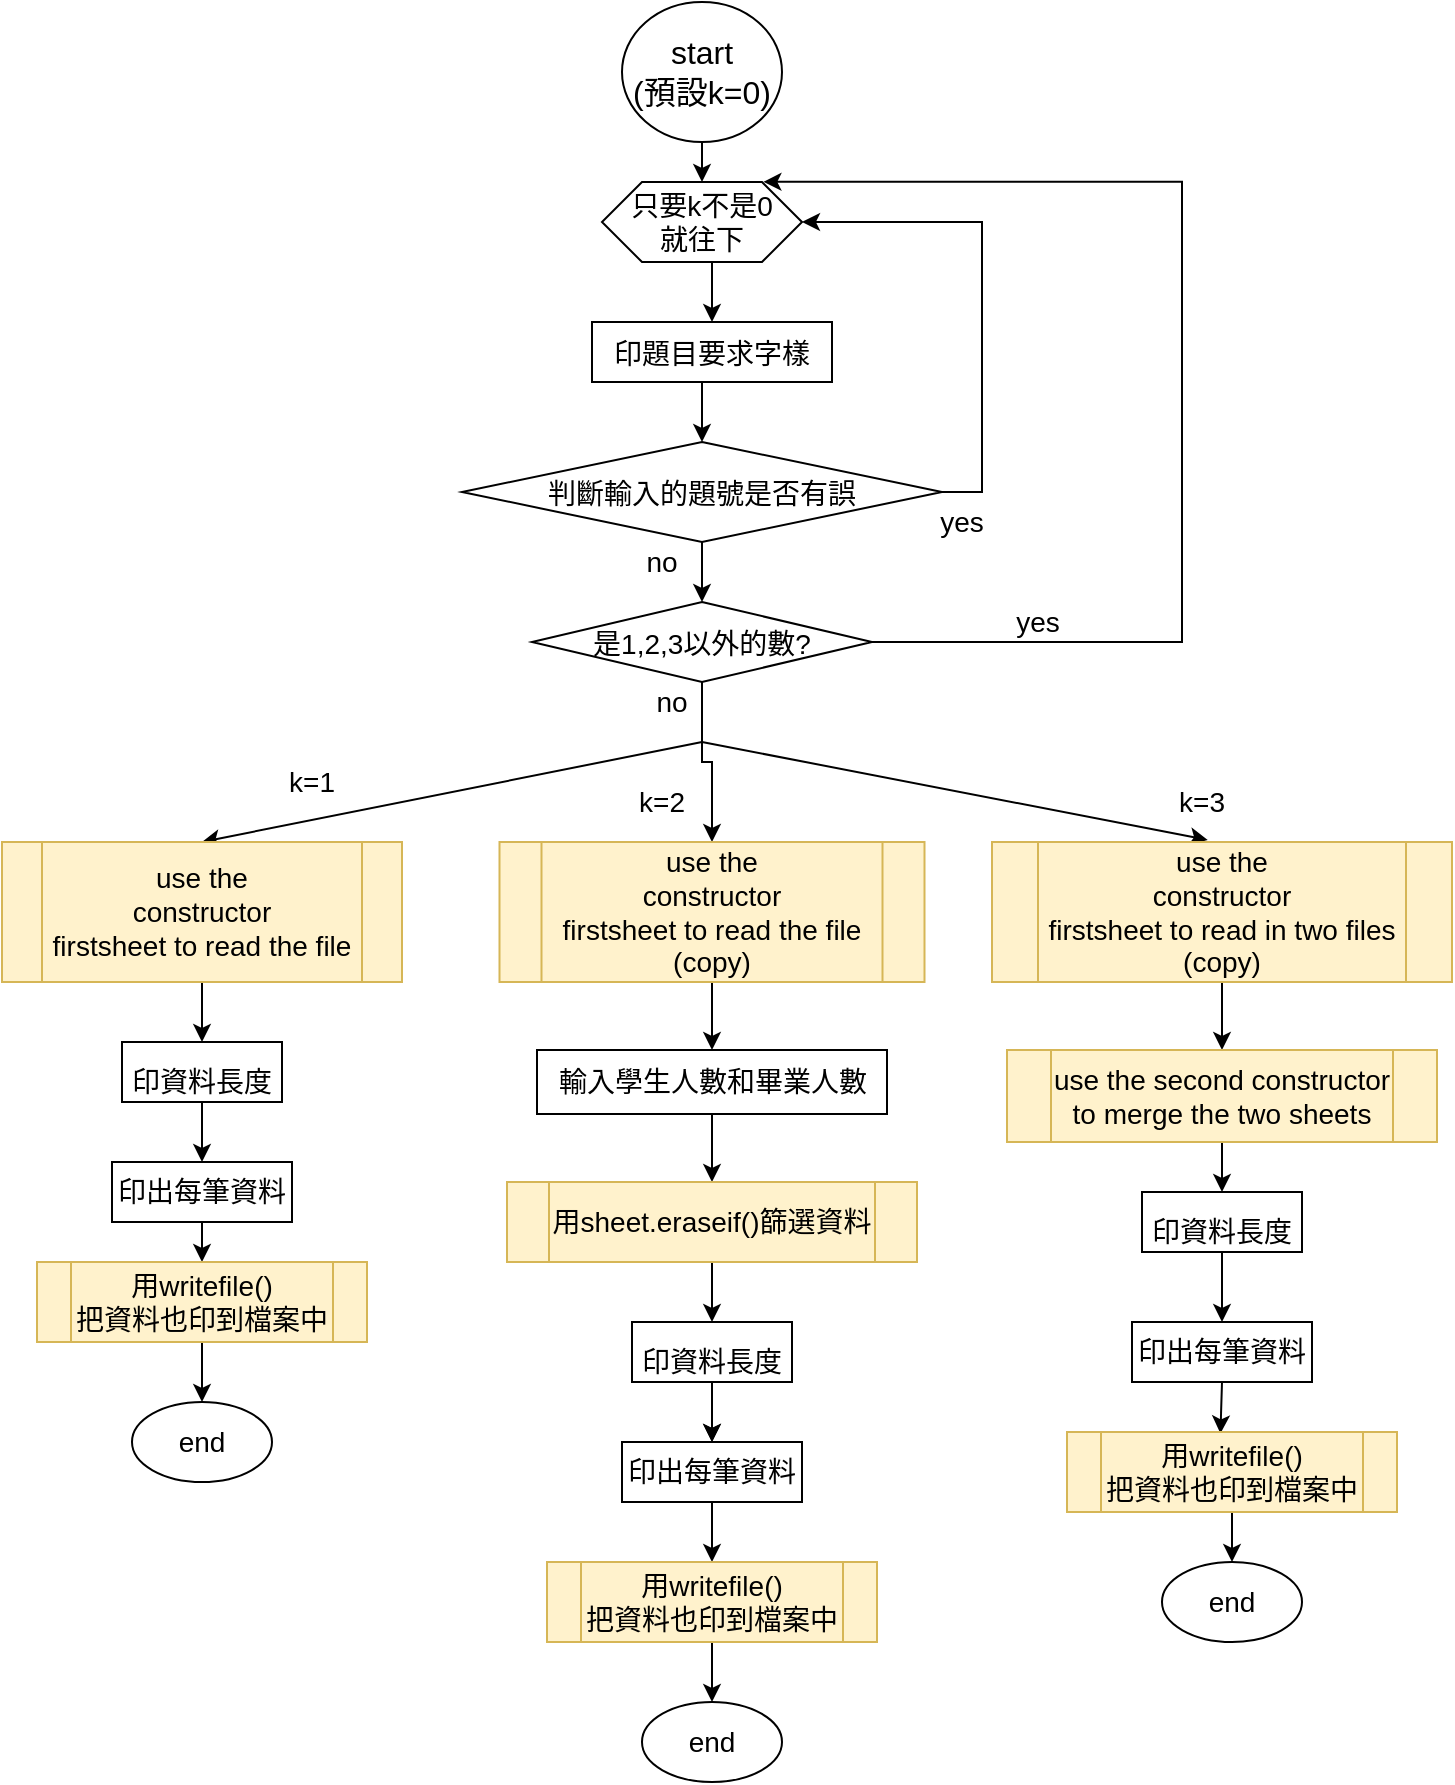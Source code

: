 <mxfile version="20.3.6" type="google" pages="7"><diagram id="mCp0zuJ15sqkgwCZ3u7X" name="main"><mxGraphModel grid="1" page="1" gridSize="10" guides="1" tooltips="1" connect="1" arrows="1" fold="1" pageScale="1" pageWidth="850" pageHeight="1100" math="0" shadow="0"><root><mxCell id="0"/><mxCell id="1" parent="0"/><mxCell id="PNB-0ZN8wd65WyBUPFfP-17" style="edgeStyle=orthogonalEdgeStyle;rounded=0;orthogonalLoop=1;jettySize=auto;html=1;exitX=0.5;exitY=1;exitDx=0;exitDy=0;entryX=0.5;entryY=0;entryDx=0;entryDy=0;fontSize=50;" edge="1" parent="1" source="mwildp50w9rq6-8auq15-1" target="8PyNJQvPL47moxJBT4S6-7"><mxGeometry relative="1" as="geometry"/></mxCell><mxCell id="mwildp50w9rq6-8auq15-1" value="&lt;font style=&quot;font-size: 16px;&quot;&gt;start&lt;br&gt;(預設k=0)&lt;br&gt;&lt;/font&gt;" style="ellipse;whiteSpace=wrap;html=1;" parent="1" vertex="1"><mxGeometry x="350" y="10" width="80" height="70" as="geometry"/></mxCell><mxCell id="PNB-0ZN8wd65WyBUPFfP-19" style="edgeStyle=orthogonalEdgeStyle;rounded=0;orthogonalLoop=1;jettySize=auto;html=1;exitX=0.5;exitY=1;exitDx=0;exitDy=0;entryX=0.5;entryY=0;entryDx=0;entryDy=0;fontSize=50;" edge="1" parent="1" source="8PyNJQvPL47moxJBT4S6-2" target="8PyNJQvPL47moxJBT4S6-3"><mxGeometry relative="1" as="geometry"/></mxCell><mxCell id="8PyNJQvPL47moxJBT4S6-2" value="&lt;font style=&quot;font-size: 14px;&quot;&gt;印題目要求字樣&lt;/font&gt;" style="rounded=0;whiteSpace=wrap;html=1;fontSize=16;" parent="1" vertex="1"><mxGeometry x="335" y="170" width="120" height="30" as="geometry"/></mxCell><mxCell id="PNB-0ZN8wd65WyBUPFfP-20" style="edgeStyle=orthogonalEdgeStyle;rounded=0;orthogonalLoop=1;jettySize=auto;html=1;exitX=0.5;exitY=1;exitDx=0;exitDy=0;entryX=0.5;entryY=0;entryDx=0;entryDy=0;fontSize=50;" edge="1" parent="1" source="8PyNJQvPL47moxJBT4S6-3" target="8PyNJQvPL47moxJBT4S6-6"><mxGeometry relative="1" as="geometry"/></mxCell><mxCell id="PNB-0ZN8wd65WyBUPFfP-38" style="edgeStyle=orthogonalEdgeStyle;rounded=0;orthogonalLoop=1;jettySize=auto;html=1;exitX=1;exitY=0.5;exitDx=0;exitDy=0;entryX=1;entryY=0.5;entryDx=0;entryDy=0;fontSize=14;" edge="1" parent="1" source="8PyNJQvPL47moxJBT4S6-3" target="8PyNJQvPL47moxJBT4S6-7"><mxGeometry relative="1" as="geometry"/></mxCell><mxCell id="8PyNJQvPL47moxJBT4S6-3" value="&lt;font style=&quot;font-size: 14px;&quot;&gt;判斷輸入的題號是否有誤&lt;/font&gt;" style="rhombus;whiteSpace=wrap;html=1;fontSize=16;" parent="1" vertex="1"><mxGeometry x="270" y="230" width="240" height="50" as="geometry"/></mxCell><mxCell id="PNB-0ZN8wd65WyBUPFfP-13" style="edgeStyle=orthogonalEdgeStyle;rounded=0;orthogonalLoop=1;jettySize=auto;html=1;exitX=0.5;exitY=1;exitDx=0;exitDy=0;entryX=0.5;entryY=0;entryDx=0;entryDy=0;fontSize=50;" edge="1" parent="1" source="8PyNJQvPL47moxJBT4S6-6" target="PNB-0ZN8wd65WyBUPFfP-4"><mxGeometry relative="1" as="geometry"/></mxCell><mxCell id="8PyNJQvPL47moxJBT4S6-6" value="&lt;font style=&quot;font-size: 14px;&quot;&gt;是1,2,3以外的數?&lt;/font&gt;" style="rhombus;whiteSpace=wrap;html=1;fontSize=16;" parent="1" vertex="1"><mxGeometry x="305" y="310" width="170" height="40" as="geometry"/></mxCell><mxCell id="PNB-0ZN8wd65WyBUPFfP-18" style="edgeStyle=orthogonalEdgeStyle;rounded=0;orthogonalLoop=1;jettySize=auto;html=1;exitX=0.5;exitY=1;exitDx=0;exitDy=0;entryX=0.5;entryY=0;entryDx=0;entryDy=0;fontSize=50;" edge="1" parent="1" source="8PyNJQvPL47moxJBT4S6-7" target="8PyNJQvPL47moxJBT4S6-2"><mxGeometry relative="1" as="geometry"/></mxCell><mxCell id="8PyNJQvPL47moxJBT4S6-7" value="只要k不是0&lt;br&gt;就往下" style="shape=hexagon;perimeter=hexagonPerimeter2;whiteSpace=wrap;html=1;fixedSize=1;fontSize=14;" parent="1" vertex="1"><mxGeometry x="340" y="100" width="100" height="40" as="geometry"/></mxCell><mxCell id="8PyNJQvPL47moxJBT4S6-13" style="edgeStyle=orthogonalEdgeStyle;rounded=0;orthogonalLoop=1;jettySize=auto;html=1;exitX=0.75;exitY=0;exitDx=0;exitDy=0;fontSize=14;entryX=0.807;entryY=-0.002;entryDx=0;entryDy=0;entryPerimeter=0;" parent="1" edge="1" target="8PyNJQvPL47moxJBT4S6-7"><mxGeometry relative="1" as="geometry"><mxPoint x="420" y="200" as="targetPoint"/><Array as="points"><mxPoint x="630" y="330"/><mxPoint x="630" y="100"/></Array><mxPoint x="625" y="330" as="sourcePoint"/></mxGeometry></mxCell><mxCell id="8PyNJQvPL47moxJBT4S6-15" value="" style="endArrow=classic;html=1;rounded=0;fontSize=14;entryX=0.5;entryY=0;entryDx=0;entryDy=0;" parent="1" edge="1" target="8PyNJQvPL47moxJBT4S6-22"><mxGeometry width="50" height="50" relative="1" as="geometry"><mxPoint x="390" y="380" as="sourcePoint"/><mxPoint x="302.5" y="460" as="targetPoint"/></mxGeometry></mxCell><mxCell id="8PyNJQvPL47moxJBT4S6-16" value="" style="endArrow=classic;html=1;rounded=0;fontSize=14;entryX=0.469;entryY=-0.015;entryDx=0;entryDy=0;entryPerimeter=0;" parent="1" edge="1" target="PNB-0ZN8wd65WyBUPFfP-7"><mxGeometry width="50" height="50" relative="1" as="geometry"><mxPoint x="390" y="380" as="sourcePoint"/><mxPoint x="652.5" y="470" as="targetPoint"/></mxGeometry></mxCell><mxCell id="8PyNJQvPL47moxJBT4S6-17" value="k=1" style="text;html=1;strokeColor=none;fillColor=none;align=center;verticalAlign=middle;whiteSpace=wrap;rounded=0;fontSize=14;" parent="1" vertex="1"><mxGeometry x="180" y="390" width="30" height="20" as="geometry"/></mxCell><mxCell id="8PyNJQvPL47moxJBT4S6-20" value="k=3" style="text;html=1;strokeColor=none;fillColor=none;align=center;verticalAlign=middle;whiteSpace=wrap;rounded=0;fontSize=14;" parent="1" vertex="1"><mxGeometry x="625" y="400" width="30" height="20" as="geometry"/></mxCell><mxCell id="PNB-0ZN8wd65WyBUPFfP-21" style="edgeStyle=orthogonalEdgeStyle;rounded=0;orthogonalLoop=1;jettySize=auto;html=1;exitX=0.5;exitY=1;exitDx=0;exitDy=0;entryX=0.5;entryY=0;entryDx=0;entryDy=0;fontSize=50;" edge="1" parent="1" source="8PyNJQvPL47moxJBT4S6-22" target="PNB-0ZN8wd65WyBUPFfP-1"><mxGeometry relative="1" as="geometry"/></mxCell><mxCell id="8PyNJQvPL47moxJBT4S6-22" value="use the&lt;br&gt;constructor &lt;br&gt;firstsheet to read the file" style="shape=process;whiteSpace=wrap;html=1;backgroundOutline=1;fontSize=14;fillColor=#fff2cc;strokeColor=#d6b656;" parent="1" vertex="1"><mxGeometry x="40" y="430" width="200" height="70" as="geometry"/></mxCell><mxCell id="PNB-0ZN8wd65WyBUPFfP-22" style="edgeStyle=orthogonalEdgeStyle;rounded=0;orthogonalLoop=1;jettySize=auto;html=1;exitX=0.5;exitY=1;exitDx=0;exitDy=0;entryX=0.5;entryY=0;entryDx=0;entryDy=0;fontSize=50;" edge="1" parent="1" source="PNB-0ZN8wd65WyBUPFfP-1" target="PNB-0ZN8wd65WyBUPFfP-2"><mxGeometry relative="1" as="geometry"/></mxCell><mxCell id="PNB-0ZN8wd65WyBUPFfP-1" value="&lt;font style=&quot;font-size: 14px;&quot;&gt;印資料長度&lt;/font&gt;" style="rounded=0;whiteSpace=wrap;html=1;fontSize=25;" vertex="1" parent="1"><mxGeometry x="100" y="530" width="80" height="30" as="geometry"/></mxCell><mxCell id="bTyfZgK08s_5a6Bqfrej-9" style="edgeStyle=orthogonalEdgeStyle;rounded=0;orthogonalLoop=1;jettySize=auto;html=1;exitX=0.5;exitY=1;exitDx=0;exitDy=0;entryX=0.5;entryY=0;entryDx=0;entryDy=0;fontSize=14;" edge="1" parent="1" source="PNB-0ZN8wd65WyBUPFfP-2" target="bTyfZgK08s_5a6Bqfrej-2"><mxGeometry relative="1" as="geometry"/></mxCell><mxCell id="PNB-0ZN8wd65WyBUPFfP-2" value="印出每筆資料" style="rounded=0;whiteSpace=wrap;html=1;fontSize=14;" vertex="1" parent="1"><mxGeometry x="95" y="590" width="90" height="30" as="geometry"/></mxCell><mxCell id="PNB-0ZN8wd65WyBUPFfP-24" style="edgeStyle=orthogonalEdgeStyle;rounded=0;orthogonalLoop=1;jettySize=auto;html=1;exitX=0.5;exitY=1;exitDx=0;exitDy=0;fontSize=50;" edge="1" parent="1" source="PNB-0ZN8wd65WyBUPFfP-4" target="PNB-0ZN8wd65WyBUPFfP-5"><mxGeometry relative="1" as="geometry"/></mxCell><mxCell id="PNB-0ZN8wd65WyBUPFfP-4" value="use the&lt;br&gt;constructor &lt;br&gt;firstsheet to read the file&lt;br&gt;(copy)" style="shape=process;whiteSpace=wrap;html=1;backgroundOutline=1;fontSize=14;fillColor=#fff2cc;strokeColor=#d6b656;" vertex="1" parent="1"><mxGeometry x="288.75" y="430" width="212.5" height="70" as="geometry"/></mxCell><mxCell id="PNB-0ZN8wd65WyBUPFfP-25" style="edgeStyle=orthogonalEdgeStyle;rounded=0;orthogonalLoop=1;jettySize=auto;html=1;exitX=0.5;exitY=1;exitDx=0;exitDy=0;entryX=0.5;entryY=0;entryDx=0;entryDy=0;fontSize=50;" edge="1" parent="1" source="PNB-0ZN8wd65WyBUPFfP-5" target="PNB-0ZN8wd65WyBUPFfP-6"><mxGeometry relative="1" as="geometry"/></mxCell><mxCell id="PNB-0ZN8wd65WyBUPFfP-5" value="輸入學生人數和畢業人數" style="rounded=0;whiteSpace=wrap;html=1;fontSize=14;" vertex="1" parent="1"><mxGeometry x="307.5" y="534" width="175" height="32" as="geometry"/></mxCell><mxCell id="PNB-0ZN8wd65WyBUPFfP-26" style="edgeStyle=orthogonalEdgeStyle;rounded=0;orthogonalLoop=1;jettySize=auto;html=1;exitX=0.5;exitY=1;exitDx=0;exitDy=0;entryX=0.5;entryY=0;entryDx=0;entryDy=0;fontSize=50;" edge="1" parent="1" source="PNB-0ZN8wd65WyBUPFfP-6" target="PNB-0ZN8wd65WyBUPFfP-8"><mxGeometry relative="1" as="geometry"/></mxCell><mxCell id="PNB-0ZN8wd65WyBUPFfP-6" value="用sheet.eraseif()篩選資料" style="shape=process;whiteSpace=wrap;html=1;backgroundOutline=1;fontSize=14;fillColor=#fff2cc;strokeColor=#d6b656;" vertex="1" parent="1"><mxGeometry x="292.5" y="600" width="205" height="40" as="geometry"/></mxCell><mxCell id="PNB-0ZN8wd65WyBUPFfP-28" style="edgeStyle=orthogonalEdgeStyle;rounded=0;orthogonalLoop=1;jettySize=auto;html=1;exitX=0.5;exitY=1;exitDx=0;exitDy=0;fontSize=50;" edge="1" parent="1" source="PNB-0ZN8wd65WyBUPFfP-7" target="PNB-0ZN8wd65WyBUPFfP-10"><mxGeometry relative="1" as="geometry"/></mxCell><mxCell id="PNB-0ZN8wd65WyBUPFfP-7" value="use the&lt;br&gt;constructor &lt;br&gt;firstsheet to read in two files&lt;br&gt;(copy)" style="shape=process;whiteSpace=wrap;html=1;backgroundOutline=1;fontSize=14;fillColor=#fff2cc;strokeColor=#d6b656;" vertex="1" parent="1"><mxGeometry x="535" y="430" width="230" height="70" as="geometry"/></mxCell><mxCell id="PNB-0ZN8wd65WyBUPFfP-27" style="edgeStyle=orthogonalEdgeStyle;rounded=0;orthogonalLoop=1;jettySize=auto;html=1;exitX=0.5;exitY=1;exitDx=0;exitDy=0;entryX=0.5;entryY=0;entryDx=0;entryDy=0;fontSize=50;" edge="1" parent="1" source="PNB-0ZN8wd65WyBUPFfP-8" target="PNB-0ZN8wd65WyBUPFfP-9"><mxGeometry relative="1" as="geometry"/></mxCell><mxCell id="PNB-0ZN8wd65WyBUPFfP-31" style="edgeStyle=orthogonalEdgeStyle;rounded=0;orthogonalLoop=1;jettySize=auto;html=1;entryX=0.5;entryY=0;entryDx=0;entryDy=0;fontSize=50;" edge="1" parent="1" source="PNB-0ZN8wd65WyBUPFfP-8" target="PNB-0ZN8wd65WyBUPFfP-9"><mxGeometry relative="1" as="geometry"/></mxCell><mxCell id="PNB-0ZN8wd65WyBUPFfP-8" value="&lt;font style=&quot;font-size: 14px;&quot;&gt;印資料長度&lt;/font&gt;" style="rounded=0;whiteSpace=wrap;html=1;fontSize=25;" vertex="1" parent="1"><mxGeometry x="355" y="670" width="80" height="30" as="geometry"/></mxCell><mxCell id="bTyfZgK08s_5a6Bqfrej-5" style="edgeStyle=orthogonalEdgeStyle;rounded=0;orthogonalLoop=1;jettySize=auto;html=1;exitX=0.5;exitY=1;exitDx=0;exitDy=0;entryX=0.5;entryY=0;entryDx=0;entryDy=0;fontSize=14;" edge="1" parent="1" source="PNB-0ZN8wd65WyBUPFfP-9" target="bTyfZgK08s_5a6Bqfrej-3"><mxGeometry relative="1" as="geometry"/></mxCell><mxCell id="PNB-0ZN8wd65WyBUPFfP-9" value="印出每筆資料" style="rounded=0;whiteSpace=wrap;html=1;fontSize=14;" vertex="1" parent="1"><mxGeometry x="350" y="730" width="90" height="30" as="geometry"/></mxCell><mxCell id="PNB-0ZN8wd65WyBUPFfP-29" style="edgeStyle=orthogonalEdgeStyle;rounded=0;orthogonalLoop=1;jettySize=auto;html=1;exitX=0.5;exitY=1;exitDx=0;exitDy=0;entryX=0.5;entryY=0;entryDx=0;entryDy=0;fontSize=50;" edge="1" parent="1" source="PNB-0ZN8wd65WyBUPFfP-10" target="PNB-0ZN8wd65WyBUPFfP-11"><mxGeometry relative="1" as="geometry"/></mxCell><mxCell id="PNB-0ZN8wd65WyBUPFfP-10" value="use the second constructor to merge the two sheets" style="shape=process;whiteSpace=wrap;html=1;backgroundOutline=1;fontSize=14;fillColor=#fff2cc;strokeColor=#d6b656;" vertex="1" parent="1"><mxGeometry x="542.5" y="534" width="215" height="46" as="geometry"/></mxCell><mxCell id="PNB-0ZN8wd65WyBUPFfP-30" style="edgeStyle=orthogonalEdgeStyle;rounded=0;orthogonalLoop=1;jettySize=auto;html=1;exitX=0.5;exitY=1;exitDx=0;exitDy=0;entryX=0.5;entryY=0;entryDx=0;entryDy=0;fontSize=50;" edge="1" parent="1" source="PNB-0ZN8wd65WyBUPFfP-11" target="PNB-0ZN8wd65WyBUPFfP-12"><mxGeometry relative="1" as="geometry"/></mxCell><mxCell id="PNB-0ZN8wd65WyBUPFfP-11" value="&lt;font style=&quot;font-size: 14px;&quot;&gt;印資料長度&lt;/font&gt;" style="rounded=0;whiteSpace=wrap;html=1;fontSize=25;" vertex="1" parent="1"><mxGeometry x="610" y="605" width="80" height="30" as="geometry"/></mxCell><mxCell id="bTyfZgK08s_5a6Bqfrej-8" style="edgeStyle=orthogonalEdgeStyle;rounded=0;orthogonalLoop=1;jettySize=auto;html=1;exitX=0.5;exitY=1;exitDx=0;exitDy=0;entryX=0.465;entryY=0.018;entryDx=0;entryDy=0;entryPerimeter=0;fontSize=14;" edge="1" parent="1" source="PNB-0ZN8wd65WyBUPFfP-12" target="bTyfZgK08s_5a6Bqfrej-4"><mxGeometry relative="1" as="geometry"/></mxCell><mxCell id="PNB-0ZN8wd65WyBUPFfP-12" value="印出每筆資料" style="rounded=0;whiteSpace=wrap;html=1;fontSize=14;" vertex="1" parent="1"><mxGeometry x="605" y="670" width="90" height="30" as="geometry"/></mxCell><mxCell id="PNB-0ZN8wd65WyBUPFfP-14" value="k=2" style="text;html=1;strokeColor=none;fillColor=none;align=center;verticalAlign=middle;whiteSpace=wrap;rounded=0;fontSize=14;" vertex="1" parent="1"><mxGeometry x="355" y="400" width="30" height="20" as="geometry"/></mxCell><mxCell id="PNB-0ZN8wd65WyBUPFfP-35" value="no" style="text;html=1;strokeColor=none;fillColor=none;align=center;verticalAlign=middle;whiteSpace=wrap;rounded=0;fontSize=14;" vertex="1" parent="1"><mxGeometry x="360" y="350" width="30" height="20" as="geometry"/></mxCell><mxCell id="PNB-0ZN8wd65WyBUPFfP-36" value="" style="endArrow=none;html=1;rounded=0;fontSize=14;entryX=1;entryY=0.5;entryDx=0;entryDy=0;" edge="1" parent="1" target="8PyNJQvPL47moxJBT4S6-6"><mxGeometry width="50" height="50" relative="1" as="geometry"><mxPoint x="630" y="330" as="sourcePoint"/><mxPoint x="300" y="380" as="targetPoint"/></mxGeometry></mxCell><mxCell id="PNB-0ZN8wd65WyBUPFfP-40" value="no" style="text;html=1;strokeColor=none;fillColor=none;align=center;verticalAlign=middle;whiteSpace=wrap;rounded=0;fontSize=14;" vertex="1" parent="1"><mxGeometry x="355" y="280" width="30" height="20" as="geometry"/></mxCell><mxCell id="PNB-0ZN8wd65WyBUPFfP-41" value="yes" style="text;html=1;strokeColor=none;fillColor=none;align=center;verticalAlign=middle;whiteSpace=wrap;rounded=0;fontSize=14;" vertex="1" parent="1"><mxGeometry x="505" y="260" width="30" height="20" as="geometry"/></mxCell><mxCell id="PNB-0ZN8wd65WyBUPFfP-42" value="yes" style="text;html=1;strokeColor=none;fillColor=none;align=center;verticalAlign=middle;whiteSpace=wrap;rounded=0;fontSize=14;" vertex="1" parent="1"><mxGeometry x="542.5" y="310" width="30" height="20" as="geometry"/></mxCell><mxCell id="qzQ1lldHKRQ_X_RhMs-D-4" style="edgeStyle=orthogonalEdgeStyle;rounded=0;orthogonalLoop=1;jettySize=auto;html=1;exitX=0.5;exitY=1;exitDx=0;exitDy=0;fontSize=14;" edge="1" parent="1" source="bTyfZgK08s_5a6Bqfrej-2" target="qzQ1lldHKRQ_X_RhMs-D-1"><mxGeometry relative="1" as="geometry"/></mxCell><mxCell id="bTyfZgK08s_5a6Bqfrej-2" value="用writefile()&lt;br&gt;把資料也印到檔案中" style="shape=process;whiteSpace=wrap;html=1;backgroundOutline=1;fontSize=14;fillColor=#fff2cc;strokeColor=#d6b656;" vertex="1" parent="1"><mxGeometry x="57.5" y="640" width="165" height="40" as="geometry"/></mxCell><mxCell id="qzQ1lldHKRQ_X_RhMs-D-5" style="edgeStyle=orthogonalEdgeStyle;rounded=0;orthogonalLoop=1;jettySize=auto;html=1;exitX=0.5;exitY=1;exitDx=0;exitDy=0;entryX=0.5;entryY=0;entryDx=0;entryDy=0;fontSize=14;" edge="1" parent="1" source="bTyfZgK08s_5a6Bqfrej-3" target="qzQ1lldHKRQ_X_RhMs-D-3"><mxGeometry relative="1" as="geometry"/></mxCell><mxCell id="bTyfZgK08s_5a6Bqfrej-3" value="用writefile()&lt;br&gt;把資料也印到檔案中" style="shape=process;whiteSpace=wrap;html=1;backgroundOutline=1;fontSize=14;fillColor=#fff2cc;strokeColor=#d6b656;" vertex="1" parent="1"><mxGeometry x="312.5" y="790" width="165" height="40" as="geometry"/></mxCell><mxCell id="qzQ1lldHKRQ_X_RhMs-D-6" style="edgeStyle=orthogonalEdgeStyle;rounded=0;orthogonalLoop=1;jettySize=auto;html=1;exitX=0.5;exitY=1;exitDx=0;exitDy=0;fontSize=14;" edge="1" parent="1" source="bTyfZgK08s_5a6Bqfrej-4" target="qzQ1lldHKRQ_X_RhMs-D-2"><mxGeometry relative="1" as="geometry"/></mxCell><mxCell id="bTyfZgK08s_5a6Bqfrej-4" value="用writefile()&lt;br&gt;把資料也印到檔案中" style="shape=process;whiteSpace=wrap;html=1;backgroundOutline=1;fontSize=14;fillColor=#fff2cc;strokeColor=#d6b656;" vertex="1" parent="1"><mxGeometry x="572.5" y="725" width="165" height="40" as="geometry"/></mxCell><mxCell id="qzQ1lldHKRQ_X_RhMs-D-1" value="end" style="ellipse;whiteSpace=wrap;html=1;fontSize=14;" vertex="1" parent="1"><mxGeometry x="105" y="710" width="70" height="40" as="geometry"/></mxCell><mxCell id="qzQ1lldHKRQ_X_RhMs-D-2" value="end" style="ellipse;whiteSpace=wrap;html=1;fontSize=14;" vertex="1" parent="1"><mxGeometry x="620" y="790" width="70" height="40" as="geometry"/></mxCell><mxCell id="qzQ1lldHKRQ_X_RhMs-D-3" value="end" style="ellipse;whiteSpace=wrap;html=1;fontSize=14;" vertex="1" parent="1"><mxGeometry x="360" y="860" width="70" height="40" as="geometry"/></mxCell></root></mxGraphModel></diagram><diagram id="N1-Sb-U3HjFNZ-ys5c4Q" name="sheet.eraseif"><mxGraphModel dx="1564" dy="856" grid="1" gridSize="10" guides="1" tooltips="1" connect="1" arrows="1" fold="1" page="1" pageScale="1" pageWidth="850" pageHeight="1100" math="0" shadow="0"><root><mxCell id="0"/><mxCell id="1" parent="0"/><mxCell id="kc3_SrlCCZf0ZwIslhRu-1" value="參數：&lt;br&gt;int student&lt;br&gt;int graduate" style="shape=internalStorage;whiteSpace=wrap;html=1;backgroundOutline=1;fontSize=14;fillColor=#f5f5f5;fontColor=#333333;strokeColor=#666666;" vertex="1" parent="1"><mxGeometry x="40" y="30" width="150" height="100" as="geometry"/></mxCell><mxCell id="a6HQtNsACJDFU9T2HDrz-8" style="edgeStyle=orthogonalEdgeStyle;rounded=0;orthogonalLoop=1;jettySize=auto;html=1;exitX=0.5;exitY=1;exitDx=0;exitDy=0;entryX=0.5;entryY=0;entryDx=0;entryDy=0;fontSize=14;" edge="1" parent="1" source="kc3_SrlCCZf0ZwIslhRu-2" target="a6HQtNsACJDFU9T2HDrz-1"><mxGeometry relative="1" as="geometry"/></mxCell><mxCell id="kc3_SrlCCZf0ZwIslhRu-2" value="start" style="ellipse;whiteSpace=wrap;html=1;fontSize=14;" vertex="1" parent="1"><mxGeometry x="245" y="65" width="80" height="30" as="geometry"/></mxCell><mxCell id="a6HQtNsACJDFU9T2HDrz-6" style="edgeStyle=orthogonalEdgeStyle;rounded=0;orthogonalLoop=1;jettySize=auto;html=1;exitX=0.5;exitY=1;exitDx=0;exitDy=0;entryX=0.5;entryY=0;entryDx=0;entryDy=0;fontSize=14;" edge="1" parent="1" source="a6HQtNsACJDFU9T2HDrz-1" target="a6HQtNsACJDFU9T2HDrz-3"><mxGeometry relative="1" as="geometry"/></mxCell><mxCell id="5S51jYqIGliOLzz23hUd-1" style="edgeStyle=orthogonalEdgeStyle;rounded=0;orthogonalLoop=1;jettySize=auto;html=1;exitX=1;exitY=0.5;exitDx=0;exitDy=0;fontSize=14;entryX=0;entryY=0.5;entryDx=0;entryDy=0;" edge="1" parent="1" source="a6HQtNsACJDFU9T2HDrz-1" target="5S51jYqIGliOLzz23hUd-3"><mxGeometry relative="1" as="geometry"><mxPoint x="500" y="215" as="targetPoint"/></mxGeometry></mxCell><mxCell id="FZEsptX8iE5P-cJGtmpv-4" style="edgeStyle=orthogonalEdgeStyle;rounded=0;orthogonalLoop=1;jettySize=auto;html=1;exitX=0.375;exitY=1;exitDx=0;exitDy=0;fontSize=14;" edge="1" parent="1" source="a6HQtNsACJDFU9T2HDrz-1"><mxGeometry relative="1" as="geometry"><mxPoint x="130" y="420" as="targetPoint"/></mxGeometry></mxCell><mxCell id="a6HQtNsACJDFU9T2HDrz-1" value="依序讀departmentvec，&lt;br&gt;這一個departmentvec中,&lt;br&gt;若&lt;br&gt;d.student數小於student&lt;br&gt;或&lt;br&gt;d.graduate數小於graduat&lt;br&gt;(by&amp;nbsp; &amp;nbsp; &amp;nbsp; &amp;nbsp; &amp;nbsp; &amp;nbsp; &amp;nbsp; &amp;nbsp; &amp;nbsp; &amp;nbsp; &amp;nbsp; &amp;nbsp; &amp;nbsp; )" style="shape=hexagon;perimeter=hexagonPerimeter2;whiteSpace=wrap;html=1;fixedSize=1;fontSize=14;" vertex="1" parent="1"><mxGeometry x="160" y="130" width="250" height="170" as="geometry"/></mxCell><mxCell id="a6HQtNsACJDFU9T2HDrz-2" value="find_if()" style="shape=process;whiteSpace=wrap;html=1;backgroundOutline=1;fontSize=14;fillColor=#fff2cc;strokeColor=#d6b656;" vertex="1" parent="1"><mxGeometry x="250" y="260" width="80" height="30" as="geometry"/></mxCell><mxCell id="5S51jYqIGliOLzz23hUd-4" style="edgeStyle=orthogonalEdgeStyle;rounded=0;orthogonalLoop=1;jettySize=auto;html=1;exitX=0;exitY=0.5;exitDx=0;exitDy=0;entryX=0;entryY=0.25;entryDx=0;entryDy=0;fontSize=14;" edge="1" parent="1" source="a6HQtNsACJDFU9T2HDrz-3" target="a6HQtNsACJDFU9T2HDrz-1"><mxGeometry relative="1" as="geometry"><Array as="points"><mxPoint x="70" y="420"/><mxPoint x="70" y="176"/><mxPoint x="169" y="176"/></Array></mxGeometry></mxCell><mxCell id="a6HQtNsACJDFU9T2HDrz-3" value="就把這筆departmentvec刪掉&lt;br&gt;by" style="rounded=0;whiteSpace=wrap;html=1;fontSize=14;" vertex="1" parent="1"><mxGeometry x="182.5" y="380" width="205" height="80" as="geometry"/></mxCell><mxCell id="a6HQtNsACJDFU9T2HDrz-4" value="eraseif()" style="shape=process;whiteSpace=wrap;html=1;backgroundOutline=1;fontSize=14;fillColor=#fff2cc;strokeColor=#d6b656;" vertex="1" parent="1"><mxGeometry x="295" y="420" width="70" height="30" as="geometry"/></mxCell><mxCell id="a6HQtNsACJDFU9T2HDrz-7" value="yes" style="text;html=1;strokeColor=none;fillColor=none;align=center;verticalAlign=middle;whiteSpace=wrap;rounded=0;fontSize=14;" vertex="1" parent="1"><mxGeometry x="290" y="325" width="40" height="20" as="geometry"/></mxCell><mxCell id="5S51jYqIGliOLzz23hUd-2" value="讀完最後一筆" style="text;html=1;strokeColor=none;fillColor=none;align=center;verticalAlign=middle;whiteSpace=wrap;rounded=0;fontSize=14;" vertex="1" parent="1"><mxGeometry x="420" y="220" width="115" height="30" as="geometry"/></mxCell><mxCell id="5S51jYqIGliOLzz23hUd-3" value="end" style="ellipse;whiteSpace=wrap;html=1;fontSize=14;" vertex="1" parent="1"><mxGeometry x="540" y="192.5" width="70" height="45" as="geometry"/></mxCell><mxCell id="RsYYWBWMHQ7RKp4-y6vQ-1" value="下一筆" style="text;html=1;strokeColor=none;fillColor=none;align=center;verticalAlign=middle;whiteSpace=wrap;rounded=0;fontSize=14;" vertex="1" parent="1"><mxGeometry x="40" y="290" width="20" height="55" as="geometry"/></mxCell><mxCell id="FZEsptX8iE5P-cJGtmpv-2" value="no" style="text;html=1;strokeColor=none;fillColor=none;align=center;verticalAlign=middle;whiteSpace=wrap;rounded=0;fontSize=14;" vertex="1" parent="1"><mxGeometry x="210" y="325" width="30" height="22.5" as="geometry"/></mxCell></root></mxGraphModel></diagram><diagram id="BNFibb12FpSV5EH8Mm6P" name="sheet.writefile"><mxGraphModel dx="1117" dy="611" grid="1" gridSize="10" guides="1" tooltips="1" connect="1" arrows="1" fold="1" page="1" pageScale="1" pageWidth="850" pageHeight="1100" math="0" shadow="0"><root><mxCell id="0"/><mxCell id="1" parent="0"/><mxCell id="_gqhIJf_LcmPeyY-iQnN-1" value="參數：&lt;br&gt;bool state" style="shape=internalStorage;whiteSpace=wrap;html=1;backgroundOutline=1;fontSize=14;fillColor=#f5f5f5;fontColor=#333333;strokeColor=#666666;" vertex="1" parent="1"><mxGeometry x="40" y="30" width="150" height="90" as="geometry"/></mxCell><mxCell id="GqqLJ_oeIonTaivTAewY-10" style="edgeStyle=orthogonalEdgeStyle;rounded=0;orthogonalLoop=1;jettySize=auto;html=1;exitX=0.5;exitY=1;exitDx=0;exitDy=0;entryX=0.5;entryY=0;entryDx=0;entryDy=0;fontSize=14;" edge="1" parent="1" source="_gqhIJf_LcmPeyY-iQnN-2" target="GqqLJ_oeIonTaivTAewY-1"><mxGeometry relative="1" as="geometry"/></mxCell><mxCell id="_gqhIJf_LcmPeyY-iQnN-2" value="start" style="ellipse;whiteSpace=wrap;html=1;fontSize=14;" vertex="1" parent="1"><mxGeometry x="290" y="50" width="80" height="30" as="geometry"/></mxCell><mxCell id="GqqLJ_oeIonTaivTAewY-11" style="edgeStyle=orthogonalEdgeStyle;rounded=0;orthogonalLoop=1;jettySize=auto;html=1;exitX=0;exitY=1;exitDx=0;exitDy=0;entryX=0.75;entryY=0;entryDx=0;entryDy=0;fontSize=14;" edge="1" parent="1" source="GqqLJ_oeIonTaivTAewY-1" target="GqqLJ_oeIonTaivTAewY-4"><mxGeometry relative="1" as="geometry"><Array as="points"><mxPoint x="287" y="160"/><mxPoint x="243" y="160"/></Array></mxGeometry></mxCell><mxCell id="GqqLJ_oeIonTaivTAewY-12" style="edgeStyle=orthogonalEdgeStyle;rounded=0;orthogonalLoop=1;jettySize=auto;html=1;exitX=1;exitY=1;exitDx=0;exitDy=0;entryX=0.25;entryY=0;entryDx=0;entryDy=0;fontSize=14;" edge="1" parent="1" source="GqqLJ_oeIonTaivTAewY-1" target="GqqLJ_oeIonTaivTAewY-6"><mxGeometry relative="1" as="geometry"/></mxCell><mxCell id="GqqLJ_oeIonTaivTAewY-1" value="state是0還是1?" style="rhombus;whiteSpace=wrap;html=1;fontSize=14;" vertex="1" parent="1"><mxGeometry x="245" y="110" width="170" height="50" as="geometry"/></mxCell><mxCell id="GqqLJ_oeIonTaivTAewY-15" style="edgeStyle=orthogonalEdgeStyle;rounded=0;orthogonalLoop=1;jettySize=auto;html=1;exitX=0.5;exitY=1;exitDx=0;exitDy=0;entryX=0;entryY=0.75;entryDx=0;entryDy=0;fontSize=14;" edge="1" parent="1" source="GqqLJ_oeIonTaivTAewY-4" target="GqqLJ_oeIonTaivTAewY-7"><mxGeometry relative="1" as="geometry"/></mxCell><mxCell id="GqqLJ_oeIonTaivTAewY-4" value="ofstream(output)" style="shape=process;whiteSpace=wrap;html=1;backgroundOutline=1;fontSize=14;fillColor=#fff2cc;strokeColor=#d6b656;" vertex="1" parent="1"><mxGeometry x="130" y="190" width="150" height="40" as="geometry"/></mxCell><mxCell id="GqqLJ_oeIonTaivTAewY-16" style="edgeStyle=orthogonalEdgeStyle;rounded=0;orthogonalLoop=1;jettySize=auto;html=1;exitX=0.5;exitY=1;exitDx=0;exitDy=0;entryX=1;entryY=0.75;entryDx=0;entryDy=0;fontSize=14;" edge="1" parent="1" source="GqqLJ_oeIonTaivTAewY-6" target="GqqLJ_oeIonTaivTAewY-7"><mxGeometry relative="1" as="geometry"/></mxCell><mxCell id="GqqLJ_oeIonTaivTAewY-6" value="ofstream(copy)" style="shape=process;whiteSpace=wrap;html=1;backgroundOutline=1;fontSize=14;fillColor=#fff2cc;strokeColor=#d6b656;" vertex="1" parent="1"><mxGeometry x="390" y="190" width="150" height="40" as="geometry"/></mxCell><mxCell id="GqqLJ_oeIonTaivTAewY-17" style="edgeStyle=orthogonalEdgeStyle;rounded=0;orthogonalLoop=1;jettySize=auto;html=1;exitX=0.5;exitY=1;exitDx=0;exitDy=0;entryX=0.5;entryY=0;entryDx=0;entryDy=0;fontSize=14;" edge="1" parent="1" source="GqqLJ_oeIonTaivTAewY-7" target="GqqLJ_oeIonTaivTAewY-8"><mxGeometry relative="1" as="geometry"/></mxCell><mxCell id="GqqLJ_oeIonTaivTAewY-7" value="印出各校系" style="rounded=0;whiteSpace=wrap;html=1;fontSize=14;" vertex="1" parent="1"><mxGeometry x="280" y="260" width="110" height="30" as="geometry"/></mxCell><mxCell id="GqqLJ_oeIonTaivTAewY-18" style="edgeStyle=orthogonalEdgeStyle;rounded=0;orthogonalLoop=1;jettySize=auto;html=1;exitX=0.5;exitY=1;exitDx=0;exitDy=0;entryX=0.5;entryY=0;entryDx=0;entryDy=0;fontSize=14;" edge="1" parent="1" source="GqqLJ_oeIonTaivTAewY-8" target="GqqLJ_oeIonTaivTAewY-9"><mxGeometry relative="1" as="geometry"/></mxCell><mxCell id="GqqLJ_oeIonTaivTAewY-8" value="關閉檔案" style="rounded=0;whiteSpace=wrap;html=1;fontSize=14;" vertex="1" parent="1"><mxGeometry x="290" y="320" width="90" height="30" as="geometry"/></mxCell><mxCell id="GqqLJ_oeIonTaivTAewY-9" value="end" style="ellipse;whiteSpace=wrap;html=1;fontSize=14;" vertex="1" parent="1"><mxGeometry x="300" y="380" width="70" height="30" as="geometry"/></mxCell><mxCell id="GqqLJ_oeIonTaivTAewY-13" value="1" style="text;html=1;strokeColor=none;fillColor=none;align=center;verticalAlign=middle;whiteSpace=wrap;rounded=0;fontSize=14;" vertex="1" parent="1"><mxGeometry x="210" y="160" width="30" height="20" as="geometry"/></mxCell><mxCell id="GqqLJ_oeIonTaivTAewY-14" value="0" style="text;html=1;strokeColor=none;fillColor=none;align=center;verticalAlign=middle;whiteSpace=wrap;rounded=0;fontSize=14;" vertex="1" parent="1"><mxGeometry x="410" y="150" width="30" height="20" as="geometry"/></mxCell></root></mxGraphModel></diagram><diagram id="lWKRGzGz6_xSQ58UYhkZ" name="sheet建構子一"><mxGraphModel dx="1828" dy="535" grid="1" gridSize="10" guides="1" tooltips="1" connect="1" arrows="1" fold="1" page="1" pageScale="1" pageWidth="850" pageHeight="1100" math="0" shadow="0"><root><mxCell id="0"/><mxCell id="1" parent="0"/><mxCell id="qTzXNli9w_Gy8lmH5E-Y-1" style="edgeStyle=orthogonalEdgeStyle;rounded=0;orthogonalLoop=1;jettySize=auto;html=1;exitX=0.5;exitY=1;exitDx=0;exitDy=0;entryX=0.5;entryY=0;entryDx=0;entryDy=0;" edge="1" parent="1" source="UB3XCK2EfOpiqcZKjT5q-1"><mxGeometry relative="1" as="geometry"><mxPoint x="-475.0" y="130" as="targetPoint"/></mxGeometry></mxCell><mxCell id="UB3XCK2EfOpiqcZKjT5q-1" value="start" style="ellipse;whiteSpace=wrap;html=1;labelBackgroundColor=none;fontSize=14;fontColor=#000000;" parent="1" vertex="1"><mxGeometry x="-502.5" y="70" width="55" height="40" as="geometry"/></mxCell><mxCell id="qTzXNli9w_Gy8lmH5E-Y-3" style="edgeStyle=orthogonalEdgeStyle;rounded=0;orthogonalLoop=1;jettySize=auto;html=1;exitX=0.5;exitY=1;exitDx=0;exitDy=0;entryX=0.5;entryY=0;entryDx=0;entryDy=0;" edge="1" parent="1" source="FBI5isYlfD9w21TkxfwK-1" target="fArKVaJcl6ZCNQGdXg07-2"><mxGeometry relative="1" as="geometry"/></mxCell><mxCell id="FBI5isYlfD9w21TkxfwK-1" value="依照state&lt;br&gt;將檔名全部改成inputxxx.txt&lt;br&gt;或&lt;br&gt;copyxxx.txt" style="rounded=0;whiteSpace=wrap;html=1;labelBackgroundColor=none;fontSize=14;fontColor=#000000;" parent="1" vertex="1"><mxGeometry x="-550" y="200" width="150" height="90" as="geometry"/></mxCell><mxCell id="qTzXNli9w_Gy8lmH5E-Y-2" style="edgeStyle=orthogonalEdgeStyle;rounded=0;orthogonalLoop=1;jettySize=auto;html=1;exitX=0.5;exitY=1;exitDx=0;exitDy=0;entryX=0.5;entryY=0;entryDx=0;entryDy=0;" edge="1" parent="1" target="FBI5isYlfD9w21TkxfwK-1"><mxGeometry relative="1" as="geometry"><mxPoint x="-475.0" y="170" as="sourcePoint"/></mxGeometry></mxCell><mxCell id="qTzXNli9w_Gy8lmH5E-Y-4" style="edgeStyle=orthogonalEdgeStyle;rounded=0;orthogonalLoop=1;jettySize=auto;html=1;exitX=0.5;exitY=1;exitDx=0;exitDy=0;entryX=0.478;entryY=0.029;entryDx=0;entryDy=0;entryPerimeter=0;" edge="1" parent="1" source="fArKVaJcl6ZCNQGdXg07-2" target="fArKVaJcl6ZCNQGdXg07-3"><mxGeometry relative="1" as="geometry"/></mxCell><mxCell id="fArKVaJcl6ZCNQGdXg07-2" value="開啟檔案" style="rounded=0;whiteSpace=wrap;html=1;labelBackgroundColor=none;fontSize=14;fontColor=#000000;" parent="1" vertex="1"><mxGeometry x="-535" y="340" width="120" height="30" as="geometry"/></mxCell><mxCell id="fArKVaJcl6ZCNQGdXg07-4" style="edgeStyle=orthogonalEdgeStyle;rounded=0;orthogonalLoop=1;jettySize=auto;html=1;exitX=0;exitY=0.5;exitDx=0;exitDy=0;entryX=0;entryY=0.5;entryDx=0;entryDy=0;fontSize=14;fontColor=#000000;" parent="1" source="fArKVaJcl6ZCNQGdXg07-3" edge="1"><mxGeometry relative="1" as="geometry"><Array as="points"><mxPoint x="-575" y="435"/><mxPoint x="-575" y="150"/></Array><mxPoint x="-535" y="150" as="targetPoint"/></mxGeometry></mxCell><mxCell id="qTzXNli9w_Gy8lmH5E-Y-5" style="edgeStyle=orthogonalEdgeStyle;rounded=0;orthogonalLoop=1;jettySize=auto;html=1;exitX=0.5;exitY=1;exitDx=0;exitDy=0;entryX=0.506;entryY=-0.039;entryDx=0;entryDy=0;entryPerimeter=0;" edge="1" parent="1" source="fArKVaJcl6ZCNQGdXg07-3" target="fArKVaJcl6ZCNQGdXg07-5"><mxGeometry relative="1" as="geometry"/></mxCell><mxCell id="fArKVaJcl6ZCNQGdXg07-3" value="成功開啟?" style="shape=hexagon;perimeter=hexagonPerimeter2;whiteSpace=wrap;html=1;fixedSize=1;labelBackgroundColor=none;fontSize=14;fontColor=#000000;" parent="1" vertex="1"><mxGeometry x="-525" y="410" width="110" height="50" as="geometry"/></mxCell><mxCell id="fArKVaJcl6ZCNQGdXg07-6" style="edgeStyle=orthogonalEdgeStyle;rounded=0;orthogonalLoop=1;jettySize=auto;html=1;exitX=0;exitY=1;exitDx=0;exitDy=0;fontSize=14;fontColor=#000000;entryX=0.5;entryY=0;entryDx=0;entryDy=0;" parent="1" source="fArKVaJcl6ZCNQGdXg07-5" edge="1" target="fArKVaJcl6ZCNQGdXg07-10"><mxGeometry relative="1" as="geometry"><mxPoint x="-710" y="550" as="targetPoint"/><Array as="points"><mxPoint x="-610" y="535"/></Array></mxGeometry></mxCell><mxCell id="hY-THnMbGTsYd7JKnDfw-1" style="edgeStyle=orthogonalEdgeStyle;rounded=0;orthogonalLoop=1;jettySize=auto;html=1;exitX=0.5;exitY=1;exitDx=0;exitDy=0;entryX=0.5;entryY=0;entryDx=0;entryDy=0;" edge="1" parent="1" source="fArKVaJcl6ZCNQGdXg07-5" target="fArKVaJcl6ZCNQGdXg07-16"><mxGeometry relative="1" as="geometry"/></mxCell><mxCell id="fArKVaJcl6ZCNQGdXg07-5" value="是copy還是input?" style="rhombus;whiteSpace=wrap;html=1;labelBackgroundColor=none;fontSize=14;fontColor=#000000;" parent="1" vertex="1"><mxGeometry x="-535" y="490" width="140" height="60" as="geometry"/></mxCell><mxCell id="qTzXNli9w_Gy8lmH5E-Y-6" style="edgeStyle=orthogonalEdgeStyle;rounded=0;orthogonalLoop=1;jettySize=auto;html=1;exitX=0.5;exitY=1;exitDx=0;exitDy=0;entryX=0;entryY=0.5;entryDx=0;entryDy=0;" edge="1" parent="1" source="fArKVaJcl6ZCNQGdXg07-10" target="fArKVaJcl6ZCNQGdXg07-16"><mxGeometry relative="1" as="geometry"/></mxCell><mxCell id="fArKVaJcl6ZCNQGdXg07-10" value="讀掉前三行" style="rounded=0;whiteSpace=wrap;html=1;labelBackgroundColor=none;fontSize=14;fontColor=#000000;" parent="1" vertex="1"><mxGeometry x="-660" y="570" width="100" height="30" as="geometry"/></mxCell><mxCell id="fArKVaJcl6ZCNQGdXg07-12" value="copy" style="text;html=1;align=center;verticalAlign=middle;resizable=0;points=[];autosize=1;strokeColor=none;fillColor=none;fontSize=14;fontColor=#000000;" parent="1" vertex="1"><mxGeometry x="-470" y="550" width="50" height="30" as="geometry"/></mxCell><mxCell id="fArKVaJcl6ZCNQGdXg07-13" value="input" style="text;html=1;align=center;verticalAlign=middle;resizable=0;points=[];autosize=1;strokeColor=none;fillColor=none;fontSize=14;fontColor=#000000;" parent="1" vertex="1"><mxGeometry x="-590" y="505" width="50" height="30" as="geometry"/></mxCell><mxCell id="hY-THnMbGTsYd7JKnDfw-5" style="edgeStyle=orthogonalEdgeStyle;rounded=0;orthogonalLoop=1;jettySize=auto;html=1;exitX=0.5;exitY=1;exitDx=0;exitDy=0;fontSize=14;" edge="1" parent="1" source="fArKVaJcl6ZCNQGdXg07-16" target="hY-THnMbGTsYd7JKnDfw-3"><mxGeometry relative="1" as="geometry"/></mxCell><mxCell id="hY-THnMbGTsYd7JKnDfw-8" style="edgeStyle=orthogonalEdgeStyle;rounded=0;orthogonalLoop=1;jettySize=auto;html=1;exitX=1;exitY=0.25;exitDx=0;exitDy=0;fontSize=14;" edge="1" parent="1" source="fArKVaJcl6ZCNQGdXg07-16"><mxGeometry relative="1" as="geometry"><mxPoint x="-260" y="609.529" as="targetPoint"/></mxGeometry></mxCell><mxCell id="fArKVaJcl6ZCNQGdXg07-16" value="只要這個file還讀的到校系" style="shape=hexagon;perimeter=hexagonPerimeter2;whiteSpace=wrap;html=1;fixedSize=1;labelBackgroundColor=none;fontSize=14;fontColor=#000000;" parent="1" vertex="1"><mxGeometry x="-530" y="590" width="130" height="70" as="geometry"/></mxCell><mxCell id="daFOzfmL13sZZlK2HI_h-1" value="&lt;div style=&quot;font-family: Consolas, &amp;quot;Courier New&amp;quot;, monospace; line-height: 19px;&quot;&gt;&lt;div style=&quot;&quot;&gt;&lt;span style=&quot;color: rgb(0, 0, 0); font-family: Helvetica;&quot;&gt;參數：&lt;/span&gt;&lt;/div&gt;&lt;div style=&quot;&quot;&gt;&lt;span style=&quot;color: rgb(0, 0, 0); font-family: Helvetica;&quot;&gt;bool state&lt;/span&gt;&lt;br style=&quot;color: rgb(0, 0, 0); font-family: Helvetica;&quot;&gt;&lt;span style=&quot;color: rgb(0, 0, 0); font-family: Helvetica;&quot;&gt;string locate&lt;/span&gt;&lt;br&gt;&lt;/div&gt;&lt;/div&gt;" style="shape=internalStorage;whiteSpace=wrap;html=1;backgroundOutline=1;labelBackgroundColor=none;fontSize=14;fontColor=#333333;fillColor=#f5f5f5;strokeColor=#666666;align=center;" vertex="1" parent="1"><mxGeometry x="-810" y="40" width="180" height="110" as="geometry"/></mxCell><mxCell id="hY-THnMbGTsYd7JKnDfw-2" value="&lt;span style=&quot;font-family: Consolas, &amp;quot;Courier New&amp;quot;, monospace; font-size: 14px;&quot;&gt;用ifstream讀入input&lt;/span&gt;" style="shape=process;whiteSpace=wrap;html=1;backgroundOutline=1;fillColor=#fff2cc;strokeColor=#d6b656;" vertex="1" parent="1"><mxGeometry x="-535" y="130" width="120" height="40" as="geometry"/></mxCell><mxCell id="hY-THnMbGTsYd7JKnDfw-4" style="edgeStyle=orthogonalEdgeStyle;rounded=0;orthogonalLoop=1;jettySize=auto;html=1;exitX=0.5;exitY=1;exitDx=0;exitDy=0;fontSize=14;entryX=1;entryY=0.5;entryDx=0;entryDy=0;" edge="1" parent="1" source="hY-THnMbGTsYd7JKnDfw-3" target="fArKVaJcl6ZCNQGdXg07-16"><mxGeometry relative="1" as="geometry"><mxPoint x="-340" y="600" as="targetPoint"/><Array as="points"><mxPoint x="-462" y="830"/><mxPoint x="-340" y="830"/><mxPoint x="-340" y="625"/></Array></mxGeometry></mxCell><mxCell id="hY-THnMbGTsYd7JKnDfw-3" value="&lt;font style=&quot;font-size: 14px;&quot;&gt;把這個校系新增進sheet.departmentvec&lt;/font&gt;" style="rounded=0;whiteSpace=wrap;html=1;" vertex="1" parent="1"><mxGeometry x="-535" y="740" width="145" height="60" as="geometry"/></mxCell><mxCell id="hY-THnMbGTsYd7JKnDfw-6" value="yes" style="text;html=1;strokeColor=none;fillColor=none;align=center;verticalAlign=middle;whiteSpace=wrap;rounded=0;fontSize=14;" vertex="1" parent="1"><mxGeometry x="-510" y="690" width="60" height="30" as="geometry"/></mxCell><mxCell id="hY-THnMbGTsYd7JKnDfw-7" value="繼續讀input裡的下一行" style="text;html=1;align=center;verticalAlign=middle;resizable=0;points=[];autosize=1;strokeColor=none;fillColor=none;fontSize=14;" vertex="1" parent="1"><mxGeometry x="-480" y="830" width="170" height="30" as="geometry"/></mxCell><mxCell id="hY-THnMbGTsYd7JKnDfw-9" value="no" style="text;html=1;strokeColor=none;fillColor=none;align=center;verticalAlign=middle;whiteSpace=wrap;rounded=0;fontSize=14;" vertex="1" parent="1"><mxGeometry x="-395" y="590" width="40" height="20" as="geometry"/></mxCell><mxCell id="hY-THnMbGTsYd7JKnDfw-10" value="end" style="ellipse;whiteSpace=wrap;html=1;fontSize=14;" vertex="1" parent="1"><mxGeometry x="-260" y="590" width="80" height="40" as="geometry"/></mxCell></root></mxGraphModel></diagram><diagram id="gjyg51h4vp7BWB0n61pU" name="sheet建構子二"><mxGraphModel dx="1770" dy="504" grid="1" gridSize="10" guides="1" tooltips="1" connect="1" arrows="1" fold="1" page="1" pageScale="1" pageWidth="850" pageHeight="1100" math="0" shadow="0"><root><mxCell id="0"/><mxCell id="1" parent="0"/><mxCell id="bh0CC_WGLMr5-ukhubaB-2" style="edgeStyle=orthogonalEdgeStyle;rounded=0;orthogonalLoop=1;jettySize=auto;html=1;exitX=0.5;exitY=1;exitDx=0;exitDy=0;entryX=0.451;entryY=-0.067;entryDx=0;entryDy=0;entryPerimeter=0;" edge="1" parent="1" source="lKprfe7sae1Whry13X6d-2" target="lKprfe7sae1Whry13X6d-3"><mxGeometry relative="1" as="geometry"/></mxCell><mxCell id="lKprfe7sae1Whry13X6d-2" value="把傳入的s1和s2的vec都加入&lt;span style=&quot;font-family: Consolas, &amp;quot;Courier New&amp;quot;, monospace;&quot;&gt;departmentvec&lt;/span&gt;" style="rounded=0;whiteSpace=wrap;html=1;fontSize=14;" parent="1" vertex="1"><mxGeometry x="-470" y="130" width="120" height="60" as="geometry"/></mxCell><mxCell id="bh0CC_WGLMr5-ukhubaB-3" style="edgeStyle=orthogonalEdgeStyle;rounded=0;orthogonalLoop=1;jettySize=auto;html=1;exitX=0.5;exitY=1;exitDx=0;exitDy=0;entryX=0.5;entryY=0;entryDx=0;entryDy=0;" edge="1" parent="1" source="lKprfe7sae1Whry13X6d-3"><mxGeometry relative="1" as="geometry"><mxPoint x="-405" y="320" as="targetPoint"/></mxGeometry></mxCell><mxCell id="lKprfe7sae1Whry13X6d-3" value="將&lt;span style=&quot;font-family: Consolas, &amp;quot;Courier New&amp;quot;, monospace;&quot;&gt;departmentvec&lt;/span&gt;&lt;br&gt;排序" style="rounded=0;whiteSpace=wrap;html=1;labelBackgroundColor=none;fontSize=14;fontColor=#000000;" parent="1" vertex="1"><mxGeometry x="-470" y="230" width="130" height="50" as="geometry"/></mxCell><mxCell id="bh0CC_WGLMr5-ukhubaB-1" style="edgeStyle=orthogonalEdgeStyle;rounded=0;orthogonalLoop=1;jettySize=auto;html=1;exitX=0.5;exitY=1;exitDx=0;exitDy=0;entryX=0.5;entryY=0;entryDx=0;entryDy=0;" edge="1" parent="1" source="lKprfe7sae1Whry13X6d-5" target="lKprfe7sae1Whry13X6d-2"><mxGeometry relative="1" as="geometry"/></mxCell><mxCell id="lKprfe7sae1Whry13X6d-5" value="start" style="ellipse;whiteSpace=wrap;html=1;labelBackgroundColor=none;fontSize=14;fontColor=#000000;" parent="1" vertex="1"><mxGeometry x="-437.5" y="50" width="55" height="40" as="geometry"/></mxCell><mxCell id="lKprfe7sae1Whry13X6d-6" value="&lt;div style=&quot;font-family: Consolas, &amp;quot;Courier New&amp;quot;, monospace; line-height: 19px;&quot;&gt;&lt;div style=&quot;&quot;&gt;&lt;font color=&quot;#000000&quot;&gt;參數：&lt;/font&gt;&lt;/div&gt;&lt;div style=&quot;&quot;&gt;&lt;font color=&quot;#000000&quot;&gt;sheet類別的instance分別取名叫s1與s2&lt;/font&gt;&lt;/div&gt;&lt;/div&gt;" style="shape=internalStorage;whiteSpace=wrap;html=1;backgroundOutline=1;labelBackgroundColor=none;fontSize=14;fontColor=#333333;fillColor=#f5f5f5;strokeColor=#666666;align=center;" parent="1" vertex="1"><mxGeometry x="-810" y="40" width="320" height="90" as="geometry"/></mxCell><mxCell id="t6pisz-TR62qyNEAetUD-2" value="&lt;span style=&quot;font-size: 14px;&quot;&gt;end&lt;br&gt;(return的檔名=兩檔綜合)&lt;/span&gt;" style="ellipse;whiteSpace=wrap;html=1;" vertex="1" parent="1"><mxGeometry x="-500" y="320" width="190" height="50" as="geometry"/></mxCell></root></mxGraphModel></diagram><diagram id="_JZQiADjvAVmuoLFbS3x" name="ostream和ofstream"><mxGraphModel dx="1422" dy="778" grid="1" gridSize="10" guides="1" tooltips="1" connect="1" arrows="1" fold="1" page="1" pageScale="1" pageWidth="850" pageHeight="1100" math="0" shadow="0"><root><mxCell id="0"/><mxCell id="1" parent="0"/><mxCell id="YRg4wl37v8528-885Qhk-1" value="參數：&lt;br&gt;file內容取名為s&lt;br&gt;一個department的instance取名為d" style="shape=internalStorage;whiteSpace=wrap;html=1;backgroundOutline=1;fillColor=#f5f5f5;fontColor=#333333;strokeColor=#666666;" vertex="1" parent="1"><mxGeometry x="20" y="50" width="230" height="90" as="geometry"/></mxCell><mxCell id="NpQxcAzBkJevn26yGtuM-4" style="edgeStyle=orthogonalEdgeStyle;rounded=0;orthogonalLoop=1;jettySize=auto;html=1;exitX=0.5;exitY=1;exitDx=0;exitDy=0;entryX=0.5;entryY=0;entryDx=0;entryDy=0;" edge="1" parent="1" source="NpQxcAzBkJevn26yGtuM-1" target="NpQxcAzBkJevn26yGtuM-2"><mxGeometry relative="1" as="geometry"/></mxCell><mxCell id="NpQxcAzBkJevn26yGtuM-1" value="start" style="ellipse;whiteSpace=wrap;html=1;" vertex="1" parent="1"><mxGeometry x="330" y="120" width="60" height="30" as="geometry"/></mxCell><mxCell id="NpQxcAzBkJevn26yGtuM-5" style="edgeStyle=orthogonalEdgeStyle;rounded=0;orthogonalLoop=1;jettySize=auto;html=1;exitX=0.5;exitY=1;exitDx=0;exitDy=0;entryX=0.5;entryY=0;entryDx=0;entryDy=0;" edge="1" parent="1" source="NpQxcAzBkJevn26yGtuM-2" target="NpQxcAzBkJevn26yGtuM-3"><mxGeometry relative="1" as="geometry"/></mxCell><mxCell id="NpQxcAzBkJevn26yGtuM-2" value="依序輸出d的data[0]~data[6]&lt;br&gt;學生人數、教師人數、畢業人數&lt;br&gt;縣市名稱和體系別" style="rounded=0;whiteSpace=wrap;html=1;" vertex="1" parent="1"><mxGeometry x="260" y="180" width="200" height="60" as="geometry"/></mxCell><mxCell id="NpQxcAzBkJevn26yGtuM-3" value="end&lt;br&gt;(回傳s剩餘的file內容)" style="ellipse;whiteSpace=wrap;html=1;" vertex="1" parent="1"><mxGeometry x="285" y="270" width="150" height="40" as="geometry"/></mxCell></root></mxGraphModel></diagram><diagram id="6gsijT73TeckbBcgsmvF" name="ifstream"><mxGraphModel dx="920" dy="504" grid="1" gridSize="10" guides="1" tooltips="1" connect="1" arrows="1" fold="1" page="1" pageScale="1" pageWidth="850" pageHeight="1100" math="0" shadow="0"><root><mxCell id="0"/><mxCell id="1" parent="0"/><mxCell id="cHJmYZk86uF2hAS_Ktpt-9" style="edgeStyle=orthogonalEdgeStyle;rounded=0;orthogonalLoop=1;jettySize=auto;html=1;exitX=0.5;exitY=1;exitDx=0;exitDy=0;entryX=0.5;entryY=0;entryDx=0;entryDy=0;" edge="1" parent="1" source="cHJmYZk86uF2hAS_Ktpt-1" target="cHJmYZk86uF2hAS_Ktpt-2"><mxGeometry relative="1" as="geometry"/></mxCell><mxCell id="cHJmYZk86uF2hAS_Ktpt-1" value="start" style="ellipse;whiteSpace=wrap;html=1;" vertex="1" parent="1"><mxGeometry x="330" y="120" width="60" height="30" as="geometry"/></mxCell><mxCell id="cHJmYZk86uF2hAS_Ktpt-10" style="edgeStyle=orthogonalEdgeStyle;rounded=0;orthogonalLoop=1;jettySize=auto;html=1;exitX=0.5;exitY=1;exitDx=0;exitDy=0;entryX=0.5;entryY=0;entryDx=0;entryDy=0;" edge="1" parent="1" source="cHJmYZk86uF2hAS_Ktpt-2" target="cHJmYZk86uF2hAS_Ktpt-3"><mxGeometry relative="1" as="geometry"/></mxCell><mxCell id="cHJmYZk86uF2hAS_Ktpt-2" value="讀下一行" style="rounded=0;whiteSpace=wrap;html=1;" vertex="1" parent="1"><mxGeometry x="315" y="180" width="90" height="30" as="geometry"/></mxCell><mxCell id="cHJmYZk86uF2hAS_Ktpt-11" style="edgeStyle=orthogonalEdgeStyle;rounded=0;orthogonalLoop=1;jettySize=auto;html=1;exitX=0.5;exitY=1;exitDx=0;exitDy=0;" edge="1" parent="1" source="cHJmYZk86uF2hAS_Ktpt-3" target="cHJmYZk86uF2hAS_Ktpt-5"><mxGeometry relative="1" as="geometry"/></mxCell><mxCell id="cHJmYZk86uF2hAS_Ktpt-13" style="edgeStyle=orthogonalEdgeStyle;rounded=0;orthogonalLoop=1;jettySize=auto;html=1;exitX=0;exitY=0.5;exitDx=0;exitDy=0;entryX=1;entryY=0.5;entryDx=0;entryDy=0;" edge="1" parent="1" source="cHJmYZk86uF2hAS_Ktpt-3" target="cHJmYZk86uF2hAS_Ktpt-4"><mxGeometry relative="1" as="geometry"/></mxCell><mxCell id="cHJmYZk86uF2hAS_Ktpt-3" value="讀到的東西超過三個字?" style="rhombus;whiteSpace=wrap;html=1;" vertex="1" parent="1"><mxGeometry x="267.5" y="235" width="185" height="50" as="geometry"/></mxCell><mxCell id="cHJmYZk86uF2hAS_Ktpt-4" value="end" style="ellipse;whiteSpace=wrap;html=1;" vertex="1" parent="1"><mxGeometry x="177.5" y="242.5" width="60" height="35" as="geometry"/></mxCell><mxCell id="cHJmYZk86uF2hAS_Ktpt-12" style="edgeStyle=orthogonalEdgeStyle;rounded=0;orthogonalLoop=1;jettySize=auto;html=1;exitX=0.5;exitY=1;exitDx=0;exitDy=0;entryX=0.5;entryY=0;entryDx=0;entryDy=0;" edge="1" parent="1" source="cHJmYZk86uF2hAS_Ktpt-5" target="cHJmYZk86uF2hAS_Ktpt-8"><mxGeometry relative="1" as="geometry"/></mxCell><mxCell id="cHJmYZk86uF2hAS_Ktpt-5" value="讀入學校代碼~等級別&lt;br&gt;讀入學生人數、教師人數、畢業人數&lt;br&gt;讀入縣市名稱、體系別&lt;br&gt;全部存至d.data[]" style="rounded=0;whiteSpace=wrap;html=1;" vertex="1" parent="1"><mxGeometry x="260" y="320" width="200" height="70" as="geometry"/></mxCell><mxCell id="cHJmYZk86uF2hAS_Ktpt-7" value="參數：&lt;br&gt;file內容取名為s&lt;br&gt;一個department的instance取名為d" style="shape=internalStorage;whiteSpace=wrap;html=1;backgroundOutline=1;fillColor=#f5f5f5;fontColor=#333333;strokeColor=#666666;" vertex="1" parent="1"><mxGeometry x="20" y="50" width="230" height="90" as="geometry"/></mxCell><mxCell id="cHJmYZk86uF2hAS_Ktpt-8" value="end&lt;br&gt;回傳剩下的file內容s" style="ellipse;whiteSpace=wrap;html=1;" vertex="1" parent="1"><mxGeometry x="300" y="420" width="120" height="50" as="geometry"/></mxCell><mxCell id="cHJmYZk86uF2hAS_Ktpt-14" value="no" style="text;html=1;strokeColor=none;fillColor=none;align=center;verticalAlign=middle;whiteSpace=wrap;rounded=0;" vertex="1" parent="1"><mxGeometry x="237.5" y="230" width="30" height="30" as="geometry"/></mxCell><mxCell id="cHJmYZk86uF2hAS_Ktpt-15" value="yes" style="text;html=1;strokeColor=none;fillColor=none;align=center;verticalAlign=middle;whiteSpace=wrap;rounded=0;" vertex="1" parent="1"><mxGeometry x="345" y="285" width="60" height="30" as="geometry"/></mxCell></root></mxGraphModel></diagram></mxfile>